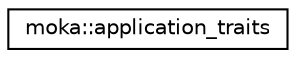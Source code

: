 digraph "Graphical Class Hierarchy"
{
 // LATEX_PDF_SIZE
  edge [fontname="Helvetica",fontsize="10",labelfontname="Helvetica",labelfontsize="10"];
  node [fontname="Helvetica",fontsize="10",shape=record];
  rankdir="LR";
  Node0 [label="moka::application_traits",height=0.2,width=0.4,color="black", fillcolor="white", style="filled",URL="$structmoka_1_1application__traits.html",tooltip="A wrapper around compile-time constants that can be used for conditional compilation in the applicati..."];
}
